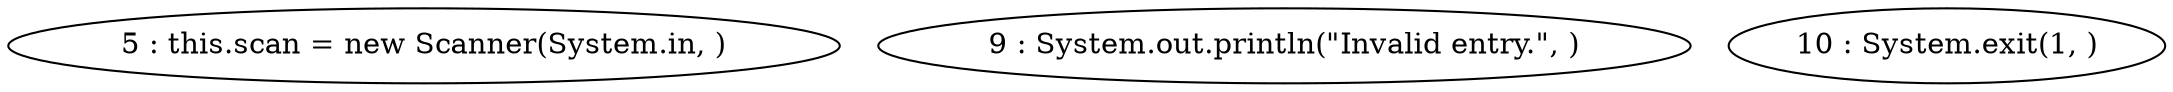 digraph G {
"5 : this.scan = new Scanner(System.in, )"
"9 : System.out.println(\"Invalid entry.\", )"
"10 : System.exit(1, )"
}